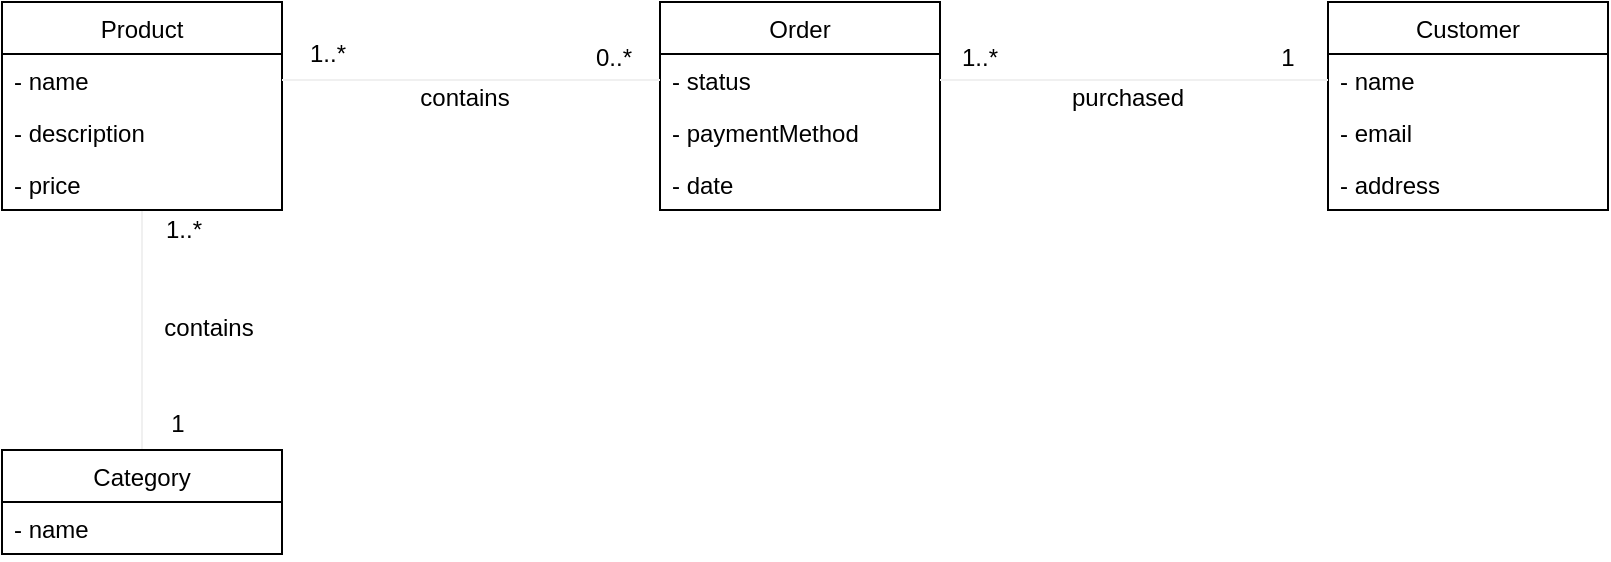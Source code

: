 <mxfile version="13.6.2" type="device"><diagram id="KtVdmhIiMu2sDmbH0jQD" name="Page-1"><mxGraphModel dx="1038" dy="607" grid="0" gridSize="10" guides="1" tooltips="1" connect="1" arrows="1" fold="1" page="1" pageScale="1" pageWidth="2336" pageHeight="1654" math="0" shadow="0"><root><mxCell id="0"/><mxCell id="1" parent="0"/><mxCell id="VvgNpe2eEIsq6j9a3rSV-72" style="edgeStyle=none;rounded=0;orthogonalLoop=1;jettySize=auto;html=1;startArrow=none;startFill=0;endArrow=none;endFill=0;strokeColor=#f0f0f0;" edge="1" parent="1" source="VvgNpe2eEIsq6j9a3rSV-8" target="VvgNpe2eEIsq6j9a3rSV-16"><mxGeometry relative="1" as="geometry"/></mxCell><mxCell id="VvgNpe2eEIsq6j9a3rSV-8" value="Product" style="swimlane;fontStyle=0;childLayout=stackLayout;horizontal=1;startSize=26;fillColor=none;horizontalStack=0;resizeParent=1;resizeParentMax=0;resizeLast=0;collapsible=1;marginBottom=0;" vertex="1" parent="1"><mxGeometry x="106" y="165" width="140" height="104" as="geometry"><mxRectangle x="106" y="165" width="69" height="26" as="alternateBounds"/></mxGeometry></mxCell><mxCell id="VvgNpe2eEIsq6j9a3rSV-9" value="- name" style="text;strokeColor=none;fillColor=none;align=left;verticalAlign=top;spacingLeft=4;spacingRight=4;overflow=hidden;rotatable=0;points=[[0,0.5],[1,0.5]];portConstraint=eastwest;" vertex="1" parent="VvgNpe2eEIsq6j9a3rSV-8"><mxGeometry y="26" width="140" height="26" as="geometry"/></mxCell><mxCell id="VvgNpe2eEIsq6j9a3rSV-10" value="- description" style="text;strokeColor=none;fillColor=none;align=left;verticalAlign=top;spacingLeft=4;spacingRight=4;overflow=hidden;rotatable=0;points=[[0,0.5],[1,0.5]];portConstraint=eastwest;" vertex="1" parent="VvgNpe2eEIsq6j9a3rSV-8"><mxGeometry y="52" width="140" height="26" as="geometry"/></mxCell><mxCell id="VvgNpe2eEIsq6j9a3rSV-11" value="- price" style="text;strokeColor=none;fillColor=none;align=left;verticalAlign=top;spacingLeft=4;spacingRight=4;overflow=hidden;rotatable=0;points=[[0,0.5],[1,0.5]];portConstraint=eastwest;" vertex="1" parent="VvgNpe2eEIsq6j9a3rSV-8"><mxGeometry y="78" width="140" height="26" as="geometry"/></mxCell><mxCell id="VvgNpe2eEIsq6j9a3rSV-16" value="Category" style="swimlane;fontStyle=0;childLayout=stackLayout;horizontal=1;startSize=26;fillColor=none;horizontalStack=0;resizeParent=1;resizeParentMax=0;resizeLast=0;collapsible=1;marginBottom=0;" vertex="1" parent="1"><mxGeometry x="106" y="389" width="140" height="52" as="geometry"/></mxCell><mxCell id="VvgNpe2eEIsq6j9a3rSV-17" value="- name" style="text;strokeColor=none;fillColor=none;align=left;verticalAlign=top;spacingLeft=4;spacingRight=4;overflow=hidden;rotatable=0;points=[[0,0.5],[1,0.5]];portConstraint=eastwest;" vertex="1" parent="VvgNpe2eEIsq6j9a3rSV-16"><mxGeometry y="26" width="140" height="26" as="geometry"/></mxCell><mxCell id="VvgNpe2eEIsq6j9a3rSV-20" value="Order" style="swimlane;fontStyle=0;childLayout=stackLayout;horizontal=1;startSize=26;fillColor=none;horizontalStack=0;resizeParent=1;resizeParentMax=0;resizeLast=0;collapsible=1;marginBottom=0;" vertex="1" parent="1"><mxGeometry x="435" y="165" width="140" height="104" as="geometry"/></mxCell><mxCell id="VvgNpe2eEIsq6j9a3rSV-21" value="- status" style="text;strokeColor=none;fillColor=none;align=left;verticalAlign=top;spacingLeft=4;spacingRight=4;overflow=hidden;rotatable=0;points=[[0,0.5],[1,0.5]];portConstraint=eastwest;" vertex="1" parent="VvgNpe2eEIsq6j9a3rSV-20"><mxGeometry y="26" width="140" height="26" as="geometry"/></mxCell><mxCell id="VvgNpe2eEIsq6j9a3rSV-76" value="- paymentMethod" style="text;strokeColor=none;fillColor=none;align=left;verticalAlign=top;spacingLeft=4;spacingRight=4;overflow=hidden;rotatable=0;points=[[0,0.5],[1,0.5]];portConstraint=eastwest;" vertex="1" parent="VvgNpe2eEIsq6j9a3rSV-20"><mxGeometry y="52" width="140" height="26" as="geometry"/></mxCell><mxCell id="VvgNpe2eEIsq6j9a3rSV-77" value="- date" style="text;strokeColor=none;fillColor=none;align=left;verticalAlign=top;spacingLeft=4;spacingRight=4;overflow=hidden;rotatable=0;points=[[0,0.5],[1,0.5]];portConstraint=eastwest;" vertex="1" parent="VvgNpe2eEIsq6j9a3rSV-20"><mxGeometry y="78" width="140" height="26" as="geometry"/></mxCell><mxCell id="VvgNpe2eEIsq6j9a3rSV-28" value="Customer" style="swimlane;fontStyle=0;childLayout=stackLayout;horizontal=1;startSize=26;fillColor=none;horizontalStack=0;resizeParent=1;resizeParentMax=0;resizeLast=0;collapsible=1;marginBottom=0;" vertex="1" parent="1"><mxGeometry x="769" y="165" width="140" height="104" as="geometry"/></mxCell><mxCell id="VvgNpe2eEIsq6j9a3rSV-29" value="- name" style="text;strokeColor=none;fillColor=none;align=left;verticalAlign=top;spacingLeft=4;spacingRight=4;overflow=hidden;rotatable=0;points=[[0,0.5],[1,0.5]];portConstraint=eastwest;" vertex="1" parent="VvgNpe2eEIsq6j9a3rSV-28"><mxGeometry y="26" width="140" height="26" as="geometry"/></mxCell><mxCell id="VvgNpe2eEIsq6j9a3rSV-30" value="- email" style="text;strokeColor=none;fillColor=none;align=left;verticalAlign=top;spacingLeft=4;spacingRight=4;overflow=hidden;rotatable=0;points=[[0,0.5],[1,0.5]];portConstraint=eastwest;" vertex="1" parent="VvgNpe2eEIsq6j9a3rSV-28"><mxGeometry y="52" width="140" height="26" as="geometry"/></mxCell><mxCell id="VvgNpe2eEIsq6j9a3rSV-31" value="- address" style="text;strokeColor=none;fillColor=none;align=left;verticalAlign=top;spacingLeft=4;spacingRight=4;overflow=hidden;rotatable=0;points=[[0,0.5],[1,0.5]];portConstraint=eastwest;" vertex="1" parent="VvgNpe2eEIsq6j9a3rSV-28"><mxGeometry y="78" width="140" height="26" as="geometry"/></mxCell><mxCell id="VvgNpe2eEIsq6j9a3rSV-46" value="1..*" style="text;html=1;strokeColor=none;fillColor=none;align=center;verticalAlign=middle;whiteSpace=wrap;rounded=0;" vertex="1" parent="1"><mxGeometry x="177" y="269" width="40" height="20" as="geometry"/></mxCell><mxCell id="VvgNpe2eEIsq6j9a3rSV-47" value="1" style="text;html=1;strokeColor=none;fillColor=none;align=center;verticalAlign=middle;whiteSpace=wrap;rounded=0;" vertex="1" parent="1"><mxGeometry x="174" y="366" width="40" height="20" as="geometry"/></mxCell><mxCell id="VvgNpe2eEIsq6j9a3rSV-57" style="edgeStyle=none;rounded=0;orthogonalLoop=1;jettySize=auto;html=1;exitX=1;exitY=0.5;exitDx=0;exitDy=0;endArrow=none;endFill=0;strokeColor=#f0f0f0;" edge="1" parent="1" source="VvgNpe2eEIsq6j9a3rSV-9" target="VvgNpe2eEIsq6j9a3rSV-21"><mxGeometry relative="1" as="geometry"/></mxCell><mxCell id="VvgNpe2eEIsq6j9a3rSV-59" style="edgeStyle=none;rounded=0;orthogonalLoop=1;jettySize=auto;html=1;exitX=1;exitY=0.5;exitDx=0;exitDy=0;entryX=0;entryY=0.5;entryDx=0;entryDy=0;endArrow=none;endFill=0;strokeColor=#f0f0f0;" edge="1" parent="1" source="VvgNpe2eEIsq6j9a3rSV-21" target="VvgNpe2eEIsq6j9a3rSV-29"><mxGeometry relative="1" as="geometry"/></mxCell><mxCell id="VvgNpe2eEIsq6j9a3rSV-61" value="1..*" style="text;html=1;strokeColor=none;fillColor=none;align=center;verticalAlign=middle;whiteSpace=wrap;rounded=0;" vertex="1" parent="1"><mxGeometry x="249" y="181" width="40" height="20" as="geometry"/></mxCell><mxCell id="VvgNpe2eEIsq6j9a3rSV-62" value="0..*" style="text;html=1;strokeColor=none;fillColor=none;align=center;verticalAlign=middle;whiteSpace=wrap;rounded=0;" vertex="1" parent="1"><mxGeometry x="392" y="183" width="40" height="20" as="geometry"/></mxCell><mxCell id="VvgNpe2eEIsq6j9a3rSV-63" value="1..*" style="text;html=1;strokeColor=none;fillColor=none;align=center;verticalAlign=middle;whiteSpace=wrap;rounded=0;" vertex="1" parent="1"><mxGeometry x="575" y="183" width="40" height="20" as="geometry"/></mxCell><mxCell id="VvgNpe2eEIsq6j9a3rSV-64" value="1" style="text;html=1;strokeColor=none;fillColor=none;align=center;verticalAlign=middle;whiteSpace=wrap;rounded=0;" vertex="1" parent="1"><mxGeometry x="729" y="183" width="40" height="20" as="geometry"/></mxCell><mxCell id="VvgNpe2eEIsq6j9a3rSV-69" value="contains" style="text;html=1;strokeColor=none;fillColor=none;align=center;verticalAlign=middle;whiteSpace=wrap;rounded=0;" vertex="1" parent="1"><mxGeometry x="174" y="318" width="71" height="20" as="geometry"/></mxCell><mxCell id="VvgNpe2eEIsq6j9a3rSV-70" value="contains" style="text;html=1;strokeColor=none;fillColor=none;align=center;verticalAlign=middle;whiteSpace=wrap;rounded=0;" vertex="1" parent="1"><mxGeometry x="302" y="203" width="71" height="20" as="geometry"/></mxCell><mxCell id="VvgNpe2eEIsq6j9a3rSV-74" value="purchased" style="text;html=1;strokeColor=none;fillColor=none;align=center;verticalAlign=middle;whiteSpace=wrap;rounded=0;" vertex="1" parent="1"><mxGeometry x="636" y="203" width="66" height="20" as="geometry"/></mxCell></root></mxGraphModel></diagram></mxfile>